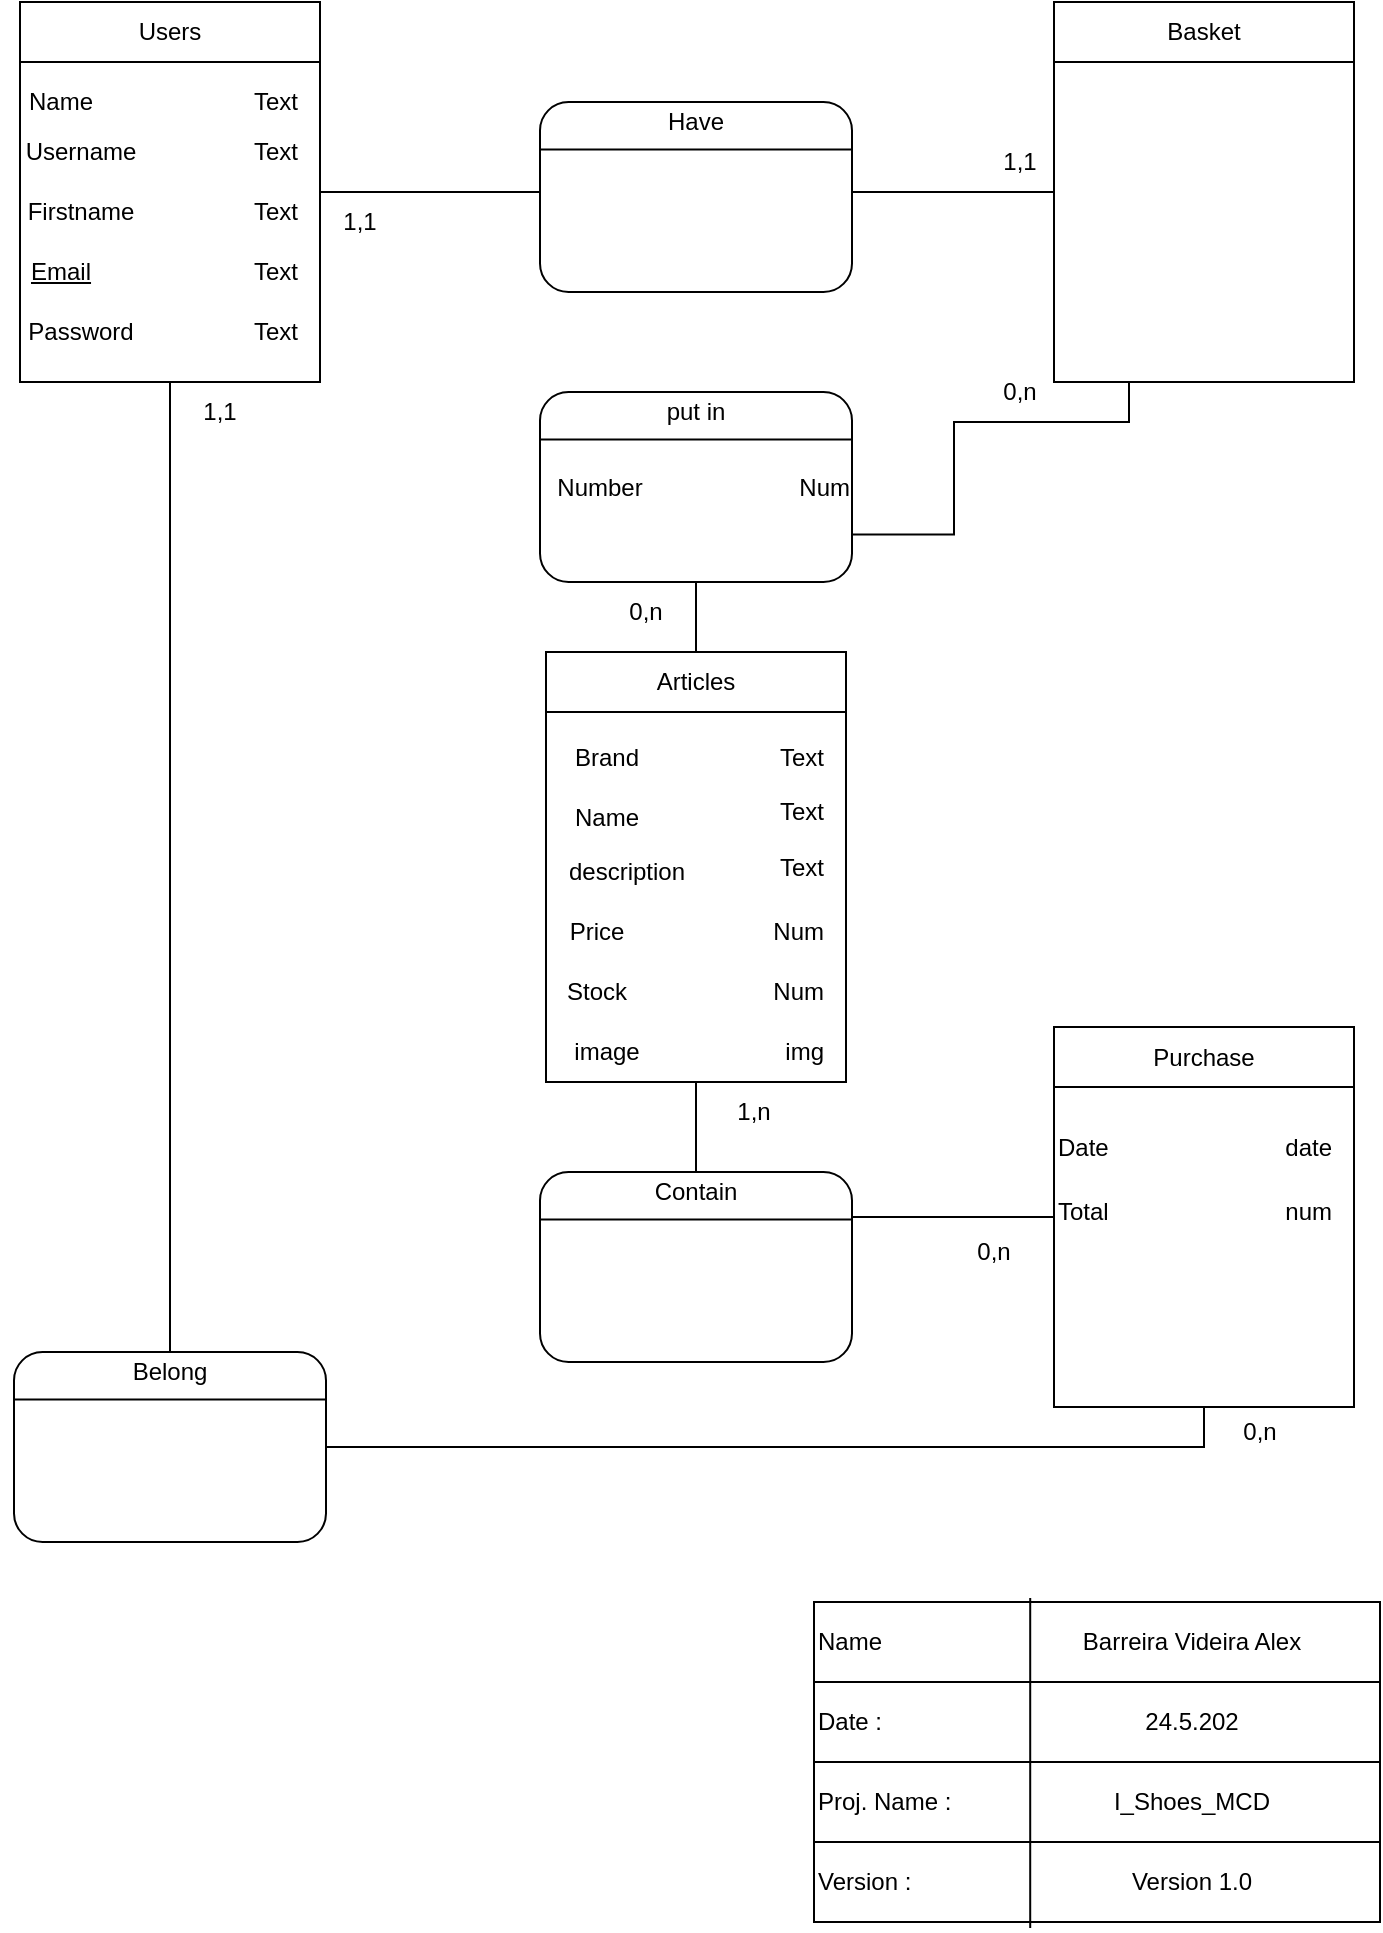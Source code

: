 <mxfile version="20.8.16" type="device"><diagram name="Page-1" id="XpHJIR0oLDDG0xpkSeUy"><mxGraphModel dx="712" dy="875" grid="1" gridSize="10" guides="1" tooltips="1" connect="1" arrows="1" fold="1" page="1" pageScale="1" pageWidth="827" pageHeight="1169" math="0" shadow="0"><root><mxCell id="0"/><mxCell id="1" parent="0"/><mxCell id="dbjlat6U7PkjF4vKbu_4-1" style="edgeStyle=orthogonalEdgeStyle;rounded=0;orthogonalLoop=1;jettySize=auto;html=1;exitX=1;exitY=0.5;exitDx=0;exitDy=0;entryX=0;entryY=0.5;entryDx=0;entryDy=0;endArrow=none;endFill=0;" parent="1" source="AjFPS5i6nxes1OYK5mUs-1" target="AjFPS5i6nxes1OYK5mUs-28" edge="1"><mxGeometry relative="1" as="geometry"/></mxCell><mxCell id="cKJq0aKuigdgB9i65HwU-47" style="edgeStyle=orthogonalEdgeStyle;rounded=0;orthogonalLoop=1;jettySize=auto;html=1;exitX=0.5;exitY=1;exitDx=0;exitDy=0;entryX=0.5;entryY=1;entryDx=0;entryDy=0;endArrow=none;endFill=0;" parent="1" source="AjFPS5i6nxes1OYK5mUs-1" target="cKJq0aKuigdgB9i65HwU-29" edge="1"><mxGeometry relative="1" as="geometry"/></mxCell><mxCell id="AjFPS5i6nxes1OYK5mUs-1" value="" style="rounded=0;whiteSpace=wrap;html=1;" parent="1" vertex="1"><mxGeometry x="40" y="110" width="150" height="190" as="geometry"/></mxCell><mxCell id="AjFPS5i6nxes1OYK5mUs-2" value="Users" style="rounded=0;whiteSpace=wrap;html=1;" parent="1" vertex="1"><mxGeometry x="40" y="110" width="150" height="30" as="geometry"/></mxCell><mxCell id="AjFPS5i6nxes1OYK5mUs-3" value="Name" style="text;html=1;align=center;verticalAlign=middle;resizable=0;points=[];autosize=1;strokeColor=none;fillColor=none;" parent="1" vertex="1"><mxGeometry x="30" y="145" width="60" height="30" as="geometry"/></mxCell><mxCell id="AjFPS5i6nxes1OYK5mUs-4" value="Username" style="text;html=1;align=center;verticalAlign=middle;resizable=0;points=[];autosize=1;strokeColor=none;fillColor=none;" parent="1" vertex="1"><mxGeometry x="30" y="170" width="80" height="30" as="geometry"/></mxCell><mxCell id="AjFPS5i6nxes1OYK5mUs-5" value="Firstname" style="text;html=1;align=center;verticalAlign=middle;resizable=0;points=[];autosize=1;strokeColor=none;fillColor=none;" parent="1" vertex="1"><mxGeometry x="30" y="200" width="80" height="30" as="geometry"/></mxCell><mxCell id="AjFPS5i6nxes1OYK5mUs-6" value="Email" style="text;html=1;align=center;verticalAlign=middle;resizable=0;points=[];autosize=1;strokeColor=none;fillColor=none;fontStyle=4" parent="1" vertex="1"><mxGeometry x="35" y="230" width="50" height="30" as="geometry"/></mxCell><mxCell id="AjFPS5i6nxes1OYK5mUs-7" value="Password" style="text;html=1;align=center;verticalAlign=middle;resizable=0;points=[];autosize=1;strokeColor=none;fillColor=none;" parent="1" vertex="1"><mxGeometry x="30" y="260" width="80" height="30" as="geometry"/></mxCell><mxCell id="AjFPS5i6nxes1OYK5mUs-8" value="Text" style="text;html=1;align=right;verticalAlign=middle;resizable=0;points=[];autosize=1;strokeColor=none;fillColor=none;" parent="1" vertex="1"><mxGeometry x="130" y="145" width="50" height="30" as="geometry"/></mxCell><mxCell id="AjFPS5i6nxes1OYK5mUs-9" value="Text" style="text;html=1;align=right;verticalAlign=middle;resizable=0;points=[];autosize=1;strokeColor=none;fillColor=none;" parent="1" vertex="1"><mxGeometry x="130" y="170" width="50" height="30" as="geometry"/></mxCell><mxCell id="AjFPS5i6nxes1OYK5mUs-10" value="Text" style="text;html=1;align=right;verticalAlign=middle;resizable=0;points=[];autosize=1;strokeColor=none;fillColor=none;" parent="1" vertex="1"><mxGeometry x="130" y="200" width="50" height="30" as="geometry"/></mxCell><mxCell id="AjFPS5i6nxes1OYK5mUs-11" value="Text" style="text;html=1;align=right;verticalAlign=middle;resizable=0;points=[];autosize=1;strokeColor=none;fillColor=none;" parent="1" vertex="1"><mxGeometry x="130" y="230" width="50" height="30" as="geometry"/></mxCell><mxCell id="AjFPS5i6nxes1OYK5mUs-12" value="Text" style="text;html=1;align=right;verticalAlign=middle;resizable=0;points=[];autosize=1;strokeColor=none;fillColor=none;" parent="1" vertex="1"><mxGeometry x="130" y="260" width="50" height="30" as="geometry"/></mxCell><mxCell id="cKJq0aKuigdgB9i65HwU-46" style="edgeStyle=orthogonalEdgeStyle;rounded=0;orthogonalLoop=1;jettySize=auto;html=1;exitX=0.5;exitY=1;exitDx=0;exitDy=0;entryX=0;entryY=0.5;entryDx=0;entryDy=0;endArrow=none;endFill=0;" parent="1" source="AjFPS5i6nxes1OYK5mUs-13" target="cKJq0aKuigdgB9i65HwU-29" edge="1"><mxGeometry relative="1" as="geometry"/></mxCell><mxCell id="AjFPS5i6nxes1OYK5mUs-13" value="" style="rounded=0;whiteSpace=wrap;html=1;" parent="1" vertex="1"><mxGeometry x="303" y="435" width="150" height="215" as="geometry"/></mxCell><mxCell id="AjFPS5i6nxes1OYK5mUs-14" value="Articles" style="rounded=0;whiteSpace=wrap;html=1;" parent="1" vertex="1"><mxGeometry x="303" y="435" width="150" height="30" as="geometry"/></mxCell><mxCell id="AjFPS5i6nxes1OYK5mUs-16" value="Name" style="text;html=1;align=center;verticalAlign=middle;resizable=0;points=[];autosize=1;strokeColor=none;fillColor=none;fontStyle=0" parent="1" vertex="1"><mxGeometry x="303" y="502.5" width="60" height="30" as="geometry"/></mxCell><mxCell id="AjFPS5i6nxes1OYK5mUs-17" value="description" style="text;html=1;align=center;verticalAlign=middle;resizable=0;points=[];autosize=1;strokeColor=none;fillColor=none;" parent="1" vertex="1"><mxGeometry x="303" y="530" width="80" height="30" as="geometry"/></mxCell><mxCell id="AjFPS5i6nxes1OYK5mUs-18" value="Price" style="text;html=1;align=center;verticalAlign=middle;resizable=0;points=[];autosize=1;strokeColor=none;fillColor=none;" parent="1" vertex="1"><mxGeometry x="303" y="560" width="50" height="30" as="geometry"/></mxCell><mxCell id="AjFPS5i6nxes1OYK5mUs-19" value="Stock" style="text;html=1;align=center;verticalAlign=middle;resizable=0;points=[];autosize=1;strokeColor=none;fillColor=none;" parent="1" vertex="1"><mxGeometry x="303" y="590" width="50" height="30" as="geometry"/></mxCell><mxCell id="AjFPS5i6nxes1OYK5mUs-21" value="Text" style="text;html=1;align=right;verticalAlign=middle;resizable=0;points=[];autosize=1;strokeColor=none;fillColor=none;" parent="1" vertex="1"><mxGeometry x="393" y="500" width="50" height="30" as="geometry"/></mxCell><mxCell id="AjFPS5i6nxes1OYK5mUs-22" value="Text" style="text;html=1;align=right;verticalAlign=middle;resizable=0;points=[];autosize=1;strokeColor=none;fillColor=none;" parent="1" vertex="1"><mxGeometry x="393" y="527.5" width="50" height="30" as="geometry"/></mxCell><mxCell id="AjFPS5i6nxes1OYK5mUs-23" value="Num" style="text;html=1;align=right;verticalAlign=middle;resizable=0;points=[];autosize=1;strokeColor=none;fillColor=none;" parent="1" vertex="1"><mxGeometry x="393" y="560" width="50" height="30" as="geometry"/></mxCell><mxCell id="AjFPS5i6nxes1OYK5mUs-24" value="Num" style="text;html=1;align=right;verticalAlign=middle;resizable=0;points=[];autosize=1;strokeColor=none;fillColor=none;" parent="1" vertex="1"><mxGeometry x="393" y="590" width="50" height="30" as="geometry"/></mxCell><mxCell id="AjFPS5i6nxes1OYK5mUs-26" value="image" style="text;html=1;align=center;verticalAlign=middle;resizable=0;points=[];autosize=1;strokeColor=none;fillColor=none;" parent="1" vertex="1"><mxGeometry x="303" y="620" width="60" height="30" as="geometry"/></mxCell><mxCell id="AjFPS5i6nxes1OYK5mUs-27" value="img" style="text;html=1;align=right;verticalAlign=middle;resizable=0;points=[];autosize=1;strokeColor=none;fillColor=none;" parent="1" vertex="1"><mxGeometry x="403" y="620" width="40" height="30" as="geometry"/></mxCell><mxCell id="cKJq0aKuigdgB9i65HwU-45" style="edgeStyle=orthogonalEdgeStyle;rounded=0;orthogonalLoop=1;jettySize=auto;html=1;exitX=0.25;exitY=1;exitDx=0;exitDy=0;entryX=1;entryY=0.75;entryDx=0;entryDy=0;endArrow=none;endFill=0;" parent="1" source="AjFPS5i6nxes1OYK5mUs-28" target="AjFPS5i6nxes1OYK5mUs-47" edge="1"><mxGeometry relative="1" as="geometry"><Array as="points"><mxPoint x="595" y="320"/><mxPoint x="507" y="320"/><mxPoint x="507" y="376"/></Array></mxGeometry></mxCell><mxCell id="AjFPS5i6nxes1OYK5mUs-28" value="" style="rounded=0;whiteSpace=wrap;html=1;" parent="1" vertex="1"><mxGeometry x="557" y="110" width="150" height="190" as="geometry"/></mxCell><mxCell id="AjFPS5i6nxes1OYK5mUs-29" value="Basket" style="rounded=0;whiteSpace=wrap;html=1;" parent="1" vertex="1"><mxGeometry x="557" y="110" width="150" height="30" as="geometry"/></mxCell><mxCell id="AjFPS5i6nxes1OYK5mUs-47" value="" style="rounded=1;whiteSpace=wrap;html=1;direction=east;" parent="1" vertex="1"><mxGeometry x="300" y="305" width="156" height="95" as="geometry"/></mxCell><mxCell id="AjFPS5i6nxes1OYK5mUs-48" value="" style="endArrow=none;html=1;rounded=0;exitX=0;exitY=0.25;exitDx=0;exitDy=0;entryX=1;entryY=0.25;entryDx=0;entryDy=0;" parent="1" source="AjFPS5i6nxes1OYK5mUs-47" target="AjFPS5i6nxes1OYK5mUs-47" edge="1"><mxGeometry width="50" height="50" relative="1" as="geometry"><mxPoint x="380" y="507.5" as="sourcePoint"/><mxPoint x="430" y="457.5" as="targetPoint"/></mxGeometry></mxCell><mxCell id="AjFPS5i6nxes1OYK5mUs-49" value="" style="endArrow=none;html=1;rounded=0;exitX=0.5;exitY=0;exitDx=0;exitDy=0;entryX=0.5;entryY=1;entryDx=0;entryDy=0;" parent="1" source="AjFPS5i6nxes1OYK5mUs-14" target="AjFPS5i6nxes1OYK5mUs-47" edge="1"><mxGeometry width="50" height="50" relative="1" as="geometry"><mxPoint x="420" y="700" as="sourcePoint"/><mxPoint x="463" y="440" as="targetPoint"/></mxGeometry></mxCell><mxCell id="AjFPS5i6nxes1OYK5mUs-50" value="put in" style="text;html=1;strokeColor=none;fillColor=none;align=center;verticalAlign=middle;whiteSpace=wrap;rounded=0;" parent="1" vertex="1"><mxGeometry x="348" y="300" width="60" height="30" as="geometry"/></mxCell><mxCell id="dbjlat6U7PkjF4vKbu_4-2" value="" style="rounded=1;whiteSpace=wrap;html=1;direction=east;" parent="1" vertex="1"><mxGeometry x="300" y="160" width="156" height="95" as="geometry"/></mxCell><mxCell id="dbjlat6U7PkjF4vKbu_4-3" value="" style="endArrow=none;html=1;rounded=0;exitX=0;exitY=0.25;exitDx=0;exitDy=0;entryX=1;entryY=0.25;entryDx=0;entryDy=0;" parent="1" source="dbjlat6U7PkjF4vKbu_4-2" target="dbjlat6U7PkjF4vKbu_4-2" edge="1"><mxGeometry width="50" height="50" relative="1" as="geometry"><mxPoint x="380" y="362.5" as="sourcePoint"/><mxPoint x="430" y="312.5" as="targetPoint"/></mxGeometry></mxCell><mxCell id="dbjlat6U7PkjF4vKbu_4-4" value="Have" style="text;html=1;strokeColor=none;fillColor=none;align=center;verticalAlign=middle;whiteSpace=wrap;rounded=0;" parent="1" vertex="1"><mxGeometry x="348" y="155" width="60" height="30" as="geometry"/></mxCell><mxCell id="dbjlat6U7PkjF4vKbu_4-5" value="1,1" style="text;html=1;strokeColor=none;fillColor=none;align=center;verticalAlign=middle;whiteSpace=wrap;rounded=0;" parent="1" vertex="1"><mxGeometry x="510" y="175" width="60" height="30" as="geometry"/></mxCell><mxCell id="dbjlat6U7PkjF4vKbu_4-9" value="1,1" style="text;html=1;strokeColor=none;fillColor=none;align=center;verticalAlign=middle;whiteSpace=wrap;rounded=0;" parent="1" vertex="1"><mxGeometry x="180" y="205" width="60" height="30" as="geometry"/></mxCell><mxCell id="dbjlat6U7PkjF4vKbu_4-10" value="0,n" style="text;html=1;strokeColor=none;fillColor=none;align=center;verticalAlign=middle;whiteSpace=wrap;rounded=0;" parent="1" vertex="1"><mxGeometry x="510" y="290" width="60" height="30" as="geometry"/></mxCell><mxCell id="dbjlat6U7PkjF4vKbu_4-11" value="0,n" style="text;html=1;strokeColor=none;fillColor=none;align=center;verticalAlign=middle;whiteSpace=wrap;rounded=0;" parent="1" vertex="1"><mxGeometry x="323" y="400" width="60" height="30" as="geometry"/></mxCell><mxCell id="dbjlat6U7PkjF4vKbu_4-12" value="Name" style="rounded=0;whiteSpace=wrap;html=1;align=left;" parent="1" vertex="1"><mxGeometry x="437" y="910" width="283" height="40" as="geometry"/></mxCell><mxCell id="dbjlat6U7PkjF4vKbu_4-13" value="Date :" style="rounded=0;whiteSpace=wrap;html=1;align=left;" parent="1" vertex="1"><mxGeometry x="437" y="950" width="283" height="40" as="geometry"/></mxCell><mxCell id="dbjlat6U7PkjF4vKbu_4-14" value="Proj. Name :" style="rounded=0;whiteSpace=wrap;html=1;align=left;" parent="1" vertex="1"><mxGeometry x="437" y="990" width="283" height="40" as="geometry"/></mxCell><mxCell id="dbjlat6U7PkjF4vKbu_4-15" value="Version :" style="rounded=0;whiteSpace=wrap;html=1;align=left;" parent="1" vertex="1"><mxGeometry x="437" y="1030" width="283" height="40" as="geometry"/></mxCell><mxCell id="dbjlat6U7PkjF4vKbu_4-16" value="" style="endArrow=none;html=1;rounded=0;exitX=0.382;exitY=1.075;exitDx=0;exitDy=0;entryX=0.382;entryY=-0.05;entryDx=0;entryDy=0;entryPerimeter=0;exitPerimeter=0;" parent="1" source="dbjlat6U7PkjF4vKbu_4-15" target="dbjlat6U7PkjF4vKbu_4-12" edge="1"><mxGeometry width="50" height="50" relative="1" as="geometry"><mxPoint x="470" y="760" as="sourcePoint"/><mxPoint x="520" y="710" as="targetPoint"/></mxGeometry></mxCell><mxCell id="dbjlat6U7PkjF4vKbu_4-17" value="Barreira Videira Alex" style="text;html=1;strokeColor=none;fillColor=none;align=center;verticalAlign=middle;whiteSpace=wrap;rounded=0;" parent="1" vertex="1"><mxGeometry x="542" y="915" width="168" height="30" as="geometry"/></mxCell><mxCell id="dbjlat6U7PkjF4vKbu_4-18" value="24.5.202" style="text;html=1;strokeColor=none;fillColor=none;align=center;verticalAlign=middle;whiteSpace=wrap;rounded=0;" parent="1" vertex="1"><mxGeometry x="542" y="955" width="168" height="30" as="geometry"/></mxCell><mxCell id="dbjlat6U7PkjF4vKbu_4-19" value="I_Shoes_MCD" style="text;html=1;strokeColor=none;fillColor=none;align=center;verticalAlign=middle;whiteSpace=wrap;rounded=0;" parent="1" vertex="1"><mxGeometry x="542" y="995" width="168" height="30" as="geometry"/></mxCell><mxCell id="dbjlat6U7PkjF4vKbu_4-20" value="Version 1.0" style="text;html=1;strokeColor=none;fillColor=none;align=center;verticalAlign=middle;whiteSpace=wrap;rounded=0;" parent="1" vertex="1"><mxGeometry x="542" y="1035" width="168" height="30" as="geometry"/></mxCell><mxCell id="cKJq0aKuigdgB9i65HwU-16" value="Number" style="text;html=1;strokeColor=none;fillColor=none;align=center;verticalAlign=middle;whiteSpace=wrap;rounded=0;" parent="1" vertex="1"><mxGeometry x="300" y="337.5" width="60" height="30" as="geometry"/></mxCell><mxCell id="cKJq0aKuigdgB9i65HwU-21" value="Num" style="text;html=1;align=right;verticalAlign=middle;resizable=0;points=[];autosize=1;strokeColor=none;fillColor=none;" parent="1" vertex="1"><mxGeometry x="406" y="337.5" width="50" height="30" as="geometry"/></mxCell><mxCell id="cKJq0aKuigdgB9i65HwU-29" value="" style="rounded=0;whiteSpace=wrap;html=1;" parent="1" vertex="1"><mxGeometry x="557" y="622.5" width="150" height="190" as="geometry"/></mxCell><mxCell id="cKJq0aKuigdgB9i65HwU-30" value="Purchase" style="rounded=0;whiteSpace=wrap;html=1;" parent="1" vertex="1"><mxGeometry x="557" y="622.5" width="150" height="30" as="geometry"/></mxCell><mxCell id="cKJq0aKuigdgB9i65HwU-31" value="date" style="text;html=1;align=right;verticalAlign=middle;resizable=0;points=[];autosize=1;strokeColor=none;fillColor=none;" parent="1" vertex="1"><mxGeometry x="647" y="667.5" width="50" height="30" as="geometry"/></mxCell><mxCell id="cKJq0aKuigdgB9i65HwU-32" value="Date" style="text;html=1;align=left;verticalAlign=middle;resizable=0;points=[];autosize=1;strokeColor=none;fillColor=none;" parent="1" vertex="1"><mxGeometry x="557" y="667.5" width="50" height="30" as="geometry"/></mxCell><mxCell id="cKJq0aKuigdgB9i65HwU-33" value="Total" style="text;html=1;align=left;verticalAlign=middle;resizable=0;points=[];autosize=1;strokeColor=none;fillColor=none;" parent="1" vertex="1"><mxGeometry x="557" y="700" width="50" height="30" as="geometry"/></mxCell><mxCell id="cKJq0aKuigdgB9i65HwU-34" value="num" style="text;html=1;align=right;verticalAlign=middle;resizable=0;points=[];autosize=1;strokeColor=none;fillColor=none;" parent="1" vertex="1"><mxGeometry x="647" y="700" width="50" height="30" as="geometry"/></mxCell><mxCell id="cKJq0aKuigdgB9i65HwU-48" value="" style="rounded=1;whiteSpace=wrap;html=1;direction=east;" parent="1" vertex="1"><mxGeometry x="300" y="695" width="156" height="95" as="geometry"/></mxCell><mxCell id="cKJq0aKuigdgB9i65HwU-49" value="" style="endArrow=none;html=1;rounded=0;exitX=0;exitY=0.25;exitDx=0;exitDy=0;entryX=1;entryY=0.25;entryDx=0;entryDy=0;" parent="1" source="cKJq0aKuigdgB9i65HwU-48" target="cKJq0aKuigdgB9i65HwU-48" edge="1"><mxGeometry width="50" height="50" relative="1" as="geometry"><mxPoint x="380" y="897.5" as="sourcePoint"/><mxPoint x="430" y="847.5" as="targetPoint"/></mxGeometry></mxCell><mxCell id="cKJq0aKuigdgB9i65HwU-50" value="Contain" style="text;html=1;strokeColor=none;fillColor=none;align=center;verticalAlign=middle;whiteSpace=wrap;rounded=0;" parent="1" vertex="1"><mxGeometry x="348" y="690" width="60" height="30" as="geometry"/></mxCell><mxCell id="cKJq0aKuigdgB9i65HwU-53" value="" style="rounded=1;whiteSpace=wrap;html=1;direction=east;" parent="1" vertex="1"><mxGeometry x="37" y="785" width="156" height="95" as="geometry"/></mxCell><mxCell id="cKJq0aKuigdgB9i65HwU-54" value="" style="endArrow=none;html=1;rounded=0;exitX=0;exitY=0.25;exitDx=0;exitDy=0;entryX=1;entryY=0.25;entryDx=0;entryDy=0;" parent="1" source="cKJq0aKuigdgB9i65HwU-53" target="cKJq0aKuigdgB9i65HwU-53" edge="1"><mxGeometry width="50" height="50" relative="1" as="geometry"><mxPoint x="117" y="987.5" as="sourcePoint"/><mxPoint x="167" y="937.5" as="targetPoint"/></mxGeometry></mxCell><mxCell id="cKJq0aKuigdgB9i65HwU-55" value="Belong" style="text;html=1;strokeColor=none;fillColor=none;align=center;verticalAlign=middle;whiteSpace=wrap;rounded=0;" parent="1" vertex="1"><mxGeometry x="85" y="780" width="60" height="30" as="geometry"/></mxCell><mxCell id="cKJq0aKuigdgB9i65HwU-56" value="1,n" style="text;html=1;strokeColor=none;fillColor=none;align=center;verticalAlign=middle;whiteSpace=wrap;rounded=0;" parent="1" vertex="1"><mxGeometry x="377" y="650" width="60" height="30" as="geometry"/></mxCell><mxCell id="cKJq0aKuigdgB9i65HwU-57" value="0,n" style="text;html=1;strokeColor=none;fillColor=none;align=center;verticalAlign=middle;whiteSpace=wrap;rounded=0;" parent="1" vertex="1"><mxGeometry x="497" y="720" width="60" height="30" as="geometry"/></mxCell><mxCell id="cKJq0aKuigdgB9i65HwU-58" value="1,1" style="text;html=1;strokeColor=none;fillColor=none;align=center;verticalAlign=middle;whiteSpace=wrap;rounded=0;" parent="1" vertex="1"><mxGeometry x="110" y="300" width="60" height="30" as="geometry"/></mxCell><mxCell id="cKJq0aKuigdgB9i65HwU-59" value="0,n" style="text;html=1;strokeColor=none;fillColor=none;align=center;verticalAlign=middle;whiteSpace=wrap;rounded=0;" parent="1" vertex="1"><mxGeometry x="630" y="810" width="60" height="30" as="geometry"/></mxCell><mxCell id="GxAXNo3GkCCVvPqGTxAg-1" value="Brand" style="text;html=1;align=center;verticalAlign=middle;resizable=0;points=[];autosize=1;strokeColor=none;fillColor=none;fontStyle=0" parent="1" vertex="1"><mxGeometry x="303" y="472.5" width="60" height="30" as="geometry"/></mxCell><mxCell id="GxAXNo3GkCCVvPqGTxAg-2" value="Text" style="text;html=1;align=right;verticalAlign=middle;resizable=0;points=[];autosize=1;strokeColor=none;fillColor=none;" parent="1" vertex="1"><mxGeometry x="393" y="472.5" width="50" height="30" as="geometry"/></mxCell></root></mxGraphModel></diagram></mxfile>